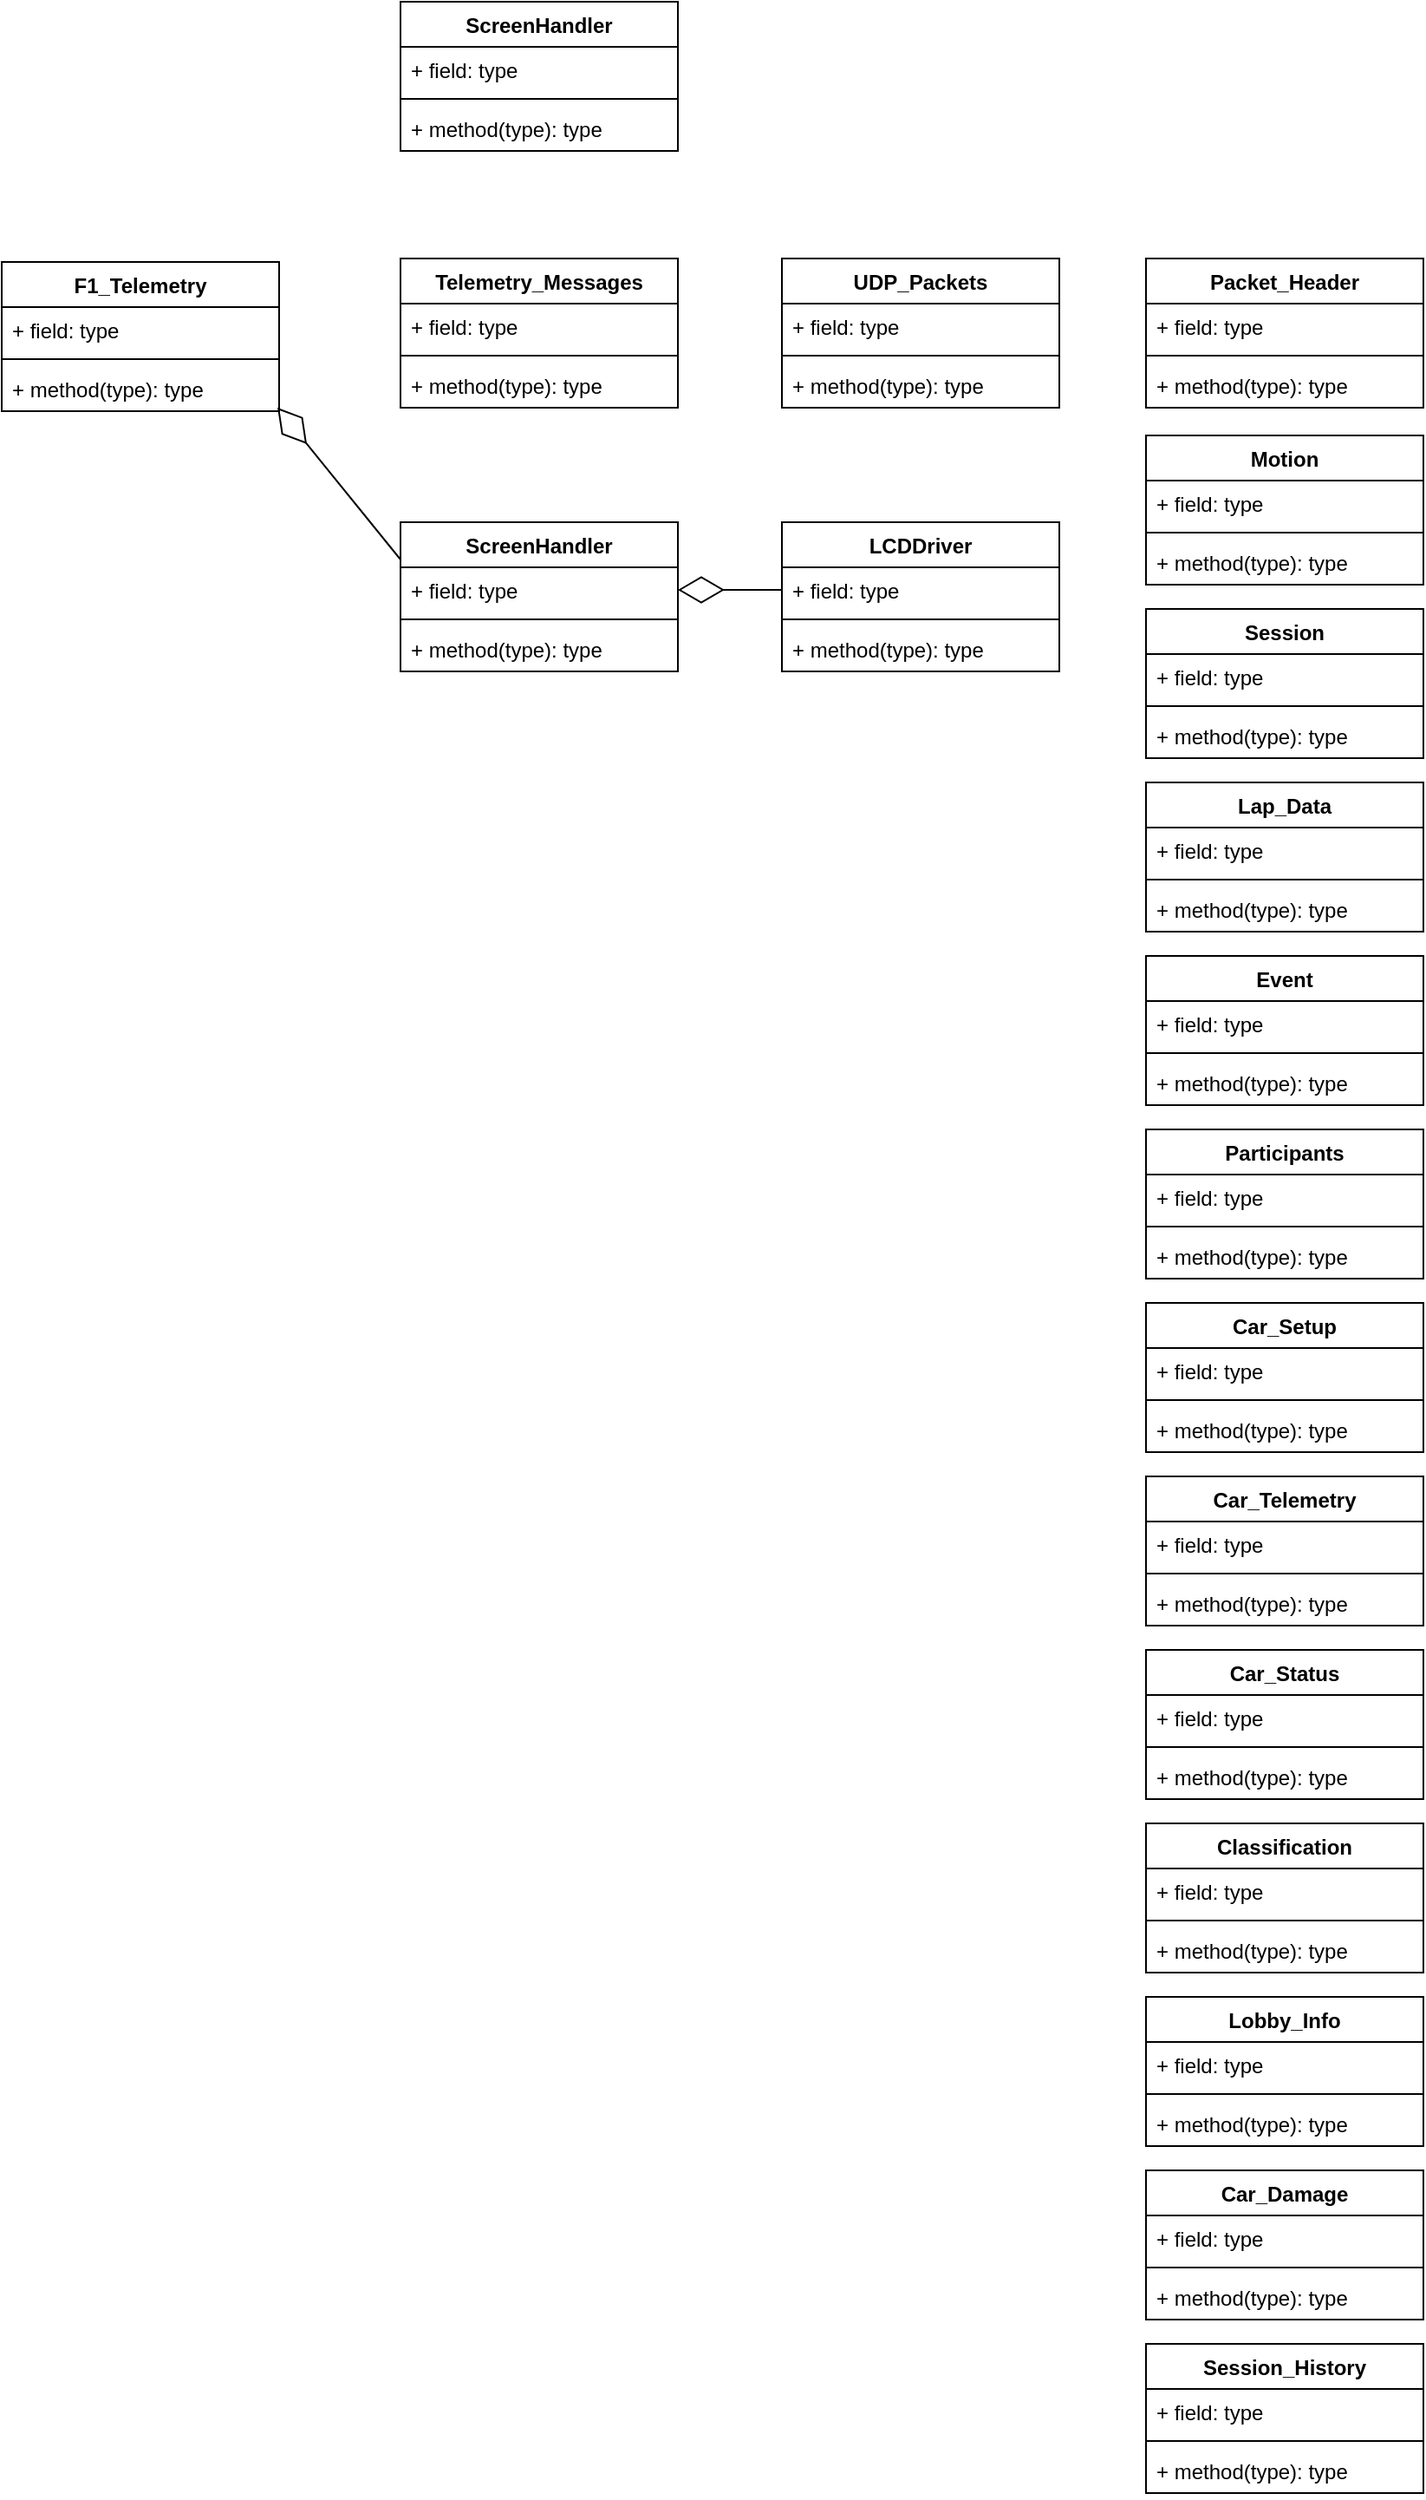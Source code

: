<mxfile version="16.2.1" type="device"><diagram name="Page-1" id="c4acf3e9-155e-7222-9cf6-157b1a14988f"><mxGraphModel dx="1422" dy="762" grid="1" gridSize="10" guides="1" tooltips="1" connect="1" arrows="1" fold="1" page="1" pageScale="1" pageWidth="1169" pageHeight="827" background="none" math="0" shadow="0"><root><mxCell id="0"/><mxCell id="1" parent="0"/><mxCell id="bPLm6NgxN6ok5mDcCrMz-1" value="F1_Telemetry" style="swimlane;fontStyle=1;align=center;verticalAlign=top;childLayout=stackLayout;horizontal=1;startSize=26;horizontalStack=0;resizeParent=1;resizeParentMax=0;resizeLast=0;collapsible=1;marginBottom=0;" vertex="1" parent="1"><mxGeometry x="150" y="260" width="160" height="86" as="geometry"/></mxCell><mxCell id="bPLm6NgxN6ok5mDcCrMz-2" value="+ field: type" style="text;strokeColor=none;fillColor=none;align=left;verticalAlign=top;spacingLeft=4;spacingRight=4;overflow=hidden;rotatable=0;points=[[0,0.5],[1,0.5]];portConstraint=eastwest;" vertex="1" parent="bPLm6NgxN6ok5mDcCrMz-1"><mxGeometry y="26" width="160" height="26" as="geometry"/></mxCell><mxCell id="bPLm6NgxN6ok5mDcCrMz-3" value="" style="line;strokeWidth=1;fillColor=none;align=left;verticalAlign=middle;spacingTop=-1;spacingLeft=3;spacingRight=3;rotatable=0;labelPosition=right;points=[];portConstraint=eastwest;" vertex="1" parent="bPLm6NgxN6ok5mDcCrMz-1"><mxGeometry y="52" width="160" height="8" as="geometry"/></mxCell><mxCell id="bPLm6NgxN6ok5mDcCrMz-4" value="+ method(type): type" style="text;strokeColor=none;fillColor=none;align=left;verticalAlign=top;spacingLeft=4;spacingRight=4;overflow=hidden;rotatable=0;points=[[0,0.5],[1,0.5]];portConstraint=eastwest;" vertex="1" parent="bPLm6NgxN6ok5mDcCrMz-1"><mxGeometry y="60" width="160" height="26" as="geometry"/></mxCell><mxCell id="bPLm6NgxN6ok5mDcCrMz-5" value="ScreenHandler" style="swimlane;fontStyle=1;align=center;verticalAlign=top;childLayout=stackLayout;horizontal=1;startSize=26;horizontalStack=0;resizeParent=1;resizeParentMax=0;resizeLast=0;collapsible=1;marginBottom=0;" vertex="1" parent="1"><mxGeometry x="380" y="410" width="160" height="86" as="geometry"/></mxCell><mxCell id="bPLm6NgxN6ok5mDcCrMz-6" value="+ field: type" style="text;strokeColor=none;fillColor=none;align=left;verticalAlign=top;spacingLeft=4;spacingRight=4;overflow=hidden;rotatable=0;points=[[0,0.5],[1,0.5]];portConstraint=eastwest;" vertex="1" parent="bPLm6NgxN6ok5mDcCrMz-5"><mxGeometry y="26" width="160" height="26" as="geometry"/></mxCell><mxCell id="bPLm6NgxN6ok5mDcCrMz-7" value="" style="line;strokeWidth=1;fillColor=none;align=left;verticalAlign=middle;spacingTop=-1;spacingLeft=3;spacingRight=3;rotatable=0;labelPosition=right;points=[];portConstraint=eastwest;" vertex="1" parent="bPLm6NgxN6ok5mDcCrMz-5"><mxGeometry y="52" width="160" height="8" as="geometry"/></mxCell><mxCell id="bPLm6NgxN6ok5mDcCrMz-8" value="+ method(type): type" style="text;strokeColor=none;fillColor=none;align=left;verticalAlign=top;spacingLeft=4;spacingRight=4;overflow=hidden;rotatable=0;points=[[0,0.5],[1,0.5]];portConstraint=eastwest;" vertex="1" parent="bPLm6NgxN6ok5mDcCrMz-5"><mxGeometry y="60" width="160" height="26" as="geometry"/></mxCell><mxCell id="bPLm6NgxN6ok5mDcCrMz-9" value="" style="endArrow=diamondThin;endFill=0;endSize=24;html=1;rounded=0;entryX=0.994;entryY=0.923;entryDx=0;entryDy=0;exitX=0;exitY=0.25;exitDx=0;exitDy=0;entryPerimeter=0;" edge="1" parent="1" source="bPLm6NgxN6ok5mDcCrMz-5" target="bPLm6NgxN6ok5mDcCrMz-4"><mxGeometry width="160" relative="1" as="geometry"><mxPoint x="110" y="450" as="sourcePoint"/><mxPoint x="270" y="450" as="targetPoint"/></mxGeometry></mxCell><mxCell id="bPLm6NgxN6ok5mDcCrMz-10" value="LCDDriver" style="swimlane;fontStyle=1;align=center;verticalAlign=top;childLayout=stackLayout;horizontal=1;startSize=26;horizontalStack=0;resizeParent=1;resizeParentMax=0;resizeLast=0;collapsible=1;marginBottom=0;" vertex="1" parent="1"><mxGeometry x="600" y="410" width="160" height="86" as="geometry"/></mxCell><mxCell id="bPLm6NgxN6ok5mDcCrMz-11" value="+ field: type" style="text;strokeColor=none;fillColor=none;align=left;verticalAlign=top;spacingLeft=4;spacingRight=4;overflow=hidden;rotatable=0;points=[[0,0.5],[1,0.5]];portConstraint=eastwest;" vertex="1" parent="bPLm6NgxN6ok5mDcCrMz-10"><mxGeometry y="26" width="160" height="26" as="geometry"/></mxCell><mxCell id="bPLm6NgxN6ok5mDcCrMz-12" value="" style="line;strokeWidth=1;fillColor=none;align=left;verticalAlign=middle;spacingTop=-1;spacingLeft=3;spacingRight=3;rotatable=0;labelPosition=right;points=[];portConstraint=eastwest;" vertex="1" parent="bPLm6NgxN6ok5mDcCrMz-10"><mxGeometry y="52" width="160" height="8" as="geometry"/></mxCell><mxCell id="bPLm6NgxN6ok5mDcCrMz-13" value="+ method(type): type" style="text;strokeColor=none;fillColor=none;align=left;verticalAlign=top;spacingLeft=4;spacingRight=4;overflow=hidden;rotatable=0;points=[[0,0.5],[1,0.5]];portConstraint=eastwest;" vertex="1" parent="bPLm6NgxN6ok5mDcCrMz-10"><mxGeometry y="60" width="160" height="26" as="geometry"/></mxCell><mxCell id="bPLm6NgxN6ok5mDcCrMz-14" value="" style="endArrow=diamondThin;endFill=0;endSize=24;html=1;rounded=0;entryX=1;entryY=0.5;entryDx=0;entryDy=0;exitX=0;exitY=0.5;exitDx=0;exitDy=0;" edge="1" parent="1" source="bPLm6NgxN6ok5mDcCrMz-11" target="bPLm6NgxN6ok5mDcCrMz-6"><mxGeometry width="160" relative="1" as="geometry"><mxPoint x="580" y="620" as="sourcePoint"/><mxPoint x="740" y="620" as="targetPoint"/></mxGeometry></mxCell><mxCell id="bPLm6NgxN6ok5mDcCrMz-15" value="Telemetry_Messages" style="swimlane;fontStyle=1;align=center;verticalAlign=top;childLayout=stackLayout;horizontal=1;startSize=26;horizontalStack=0;resizeParent=1;resizeParentMax=0;resizeLast=0;collapsible=1;marginBottom=0;" vertex="1" parent="1"><mxGeometry x="380" y="258" width="160" height="86" as="geometry"/></mxCell><mxCell id="bPLm6NgxN6ok5mDcCrMz-16" value="+ field: type" style="text;strokeColor=none;fillColor=none;align=left;verticalAlign=top;spacingLeft=4;spacingRight=4;overflow=hidden;rotatable=0;points=[[0,0.5],[1,0.5]];portConstraint=eastwest;" vertex="1" parent="bPLm6NgxN6ok5mDcCrMz-15"><mxGeometry y="26" width="160" height="26" as="geometry"/></mxCell><mxCell id="bPLm6NgxN6ok5mDcCrMz-17" value="" style="line;strokeWidth=1;fillColor=none;align=left;verticalAlign=middle;spacingTop=-1;spacingLeft=3;spacingRight=3;rotatable=0;labelPosition=right;points=[];portConstraint=eastwest;" vertex="1" parent="bPLm6NgxN6ok5mDcCrMz-15"><mxGeometry y="52" width="160" height="8" as="geometry"/></mxCell><mxCell id="bPLm6NgxN6ok5mDcCrMz-18" value="+ method(type): type" style="text;strokeColor=none;fillColor=none;align=left;verticalAlign=top;spacingLeft=4;spacingRight=4;overflow=hidden;rotatable=0;points=[[0,0.5],[1,0.5]];portConstraint=eastwest;" vertex="1" parent="bPLm6NgxN6ok5mDcCrMz-15"><mxGeometry y="60" width="160" height="26" as="geometry"/></mxCell><mxCell id="bPLm6NgxN6ok5mDcCrMz-19" value="UDP_Packets" style="swimlane;fontStyle=1;align=center;verticalAlign=top;childLayout=stackLayout;horizontal=1;startSize=26;horizontalStack=0;resizeParent=1;resizeParentMax=0;resizeLast=0;collapsible=1;marginBottom=0;" vertex="1" parent="1"><mxGeometry x="600" y="258" width="160" height="86" as="geometry"/></mxCell><mxCell id="bPLm6NgxN6ok5mDcCrMz-20" value="+ field: type" style="text;strokeColor=none;fillColor=none;align=left;verticalAlign=top;spacingLeft=4;spacingRight=4;overflow=hidden;rotatable=0;points=[[0,0.5],[1,0.5]];portConstraint=eastwest;" vertex="1" parent="bPLm6NgxN6ok5mDcCrMz-19"><mxGeometry y="26" width="160" height="26" as="geometry"/></mxCell><mxCell id="bPLm6NgxN6ok5mDcCrMz-21" value="" style="line;strokeWidth=1;fillColor=none;align=left;verticalAlign=middle;spacingTop=-1;spacingLeft=3;spacingRight=3;rotatable=0;labelPosition=right;points=[];portConstraint=eastwest;" vertex="1" parent="bPLm6NgxN6ok5mDcCrMz-19"><mxGeometry y="52" width="160" height="8" as="geometry"/></mxCell><mxCell id="bPLm6NgxN6ok5mDcCrMz-22" value="+ method(type): type" style="text;strokeColor=none;fillColor=none;align=left;verticalAlign=top;spacingLeft=4;spacingRight=4;overflow=hidden;rotatable=0;points=[[0,0.5],[1,0.5]];portConstraint=eastwest;" vertex="1" parent="bPLm6NgxN6ok5mDcCrMz-19"><mxGeometry y="60" width="160" height="26" as="geometry"/></mxCell><mxCell id="bPLm6NgxN6ok5mDcCrMz-23" value="Packet_Header" style="swimlane;fontStyle=1;align=center;verticalAlign=top;childLayout=stackLayout;horizontal=1;startSize=26;horizontalStack=0;resizeParent=1;resizeParentMax=0;resizeLast=0;collapsible=1;marginBottom=0;" vertex="1" parent="1"><mxGeometry x="810" y="258" width="160" height="86" as="geometry"/></mxCell><mxCell id="bPLm6NgxN6ok5mDcCrMz-24" value="+ field: type" style="text;strokeColor=none;fillColor=none;align=left;verticalAlign=top;spacingLeft=4;spacingRight=4;overflow=hidden;rotatable=0;points=[[0,0.5],[1,0.5]];portConstraint=eastwest;" vertex="1" parent="bPLm6NgxN6ok5mDcCrMz-23"><mxGeometry y="26" width="160" height="26" as="geometry"/></mxCell><mxCell id="bPLm6NgxN6ok5mDcCrMz-25" value="" style="line;strokeWidth=1;fillColor=none;align=left;verticalAlign=middle;spacingTop=-1;spacingLeft=3;spacingRight=3;rotatable=0;labelPosition=right;points=[];portConstraint=eastwest;" vertex="1" parent="bPLm6NgxN6ok5mDcCrMz-23"><mxGeometry y="52" width="160" height="8" as="geometry"/></mxCell><mxCell id="bPLm6NgxN6ok5mDcCrMz-26" value="+ method(type): type" style="text;strokeColor=none;fillColor=none;align=left;verticalAlign=top;spacingLeft=4;spacingRight=4;overflow=hidden;rotatable=0;points=[[0,0.5],[1,0.5]];portConstraint=eastwest;" vertex="1" parent="bPLm6NgxN6ok5mDcCrMz-23"><mxGeometry y="60" width="160" height="26" as="geometry"/></mxCell><mxCell id="bPLm6NgxN6ok5mDcCrMz-27" value="Motion" style="swimlane;fontStyle=1;align=center;verticalAlign=top;childLayout=stackLayout;horizontal=1;startSize=26;horizontalStack=0;resizeParent=1;resizeParentMax=0;resizeLast=0;collapsible=1;marginBottom=0;" vertex="1" parent="1"><mxGeometry x="810" y="360" width="160" height="86" as="geometry"/></mxCell><mxCell id="bPLm6NgxN6ok5mDcCrMz-28" value="+ field: type" style="text;strokeColor=none;fillColor=none;align=left;verticalAlign=top;spacingLeft=4;spacingRight=4;overflow=hidden;rotatable=0;points=[[0,0.5],[1,0.5]];portConstraint=eastwest;" vertex="1" parent="bPLm6NgxN6ok5mDcCrMz-27"><mxGeometry y="26" width="160" height="26" as="geometry"/></mxCell><mxCell id="bPLm6NgxN6ok5mDcCrMz-29" value="" style="line;strokeWidth=1;fillColor=none;align=left;verticalAlign=middle;spacingTop=-1;spacingLeft=3;spacingRight=3;rotatable=0;labelPosition=right;points=[];portConstraint=eastwest;" vertex="1" parent="bPLm6NgxN6ok5mDcCrMz-27"><mxGeometry y="52" width="160" height="8" as="geometry"/></mxCell><mxCell id="bPLm6NgxN6ok5mDcCrMz-30" value="+ method(type): type" style="text;strokeColor=none;fillColor=none;align=left;verticalAlign=top;spacingLeft=4;spacingRight=4;overflow=hidden;rotatable=0;points=[[0,0.5],[1,0.5]];portConstraint=eastwest;" vertex="1" parent="bPLm6NgxN6ok5mDcCrMz-27"><mxGeometry y="60" width="160" height="26" as="geometry"/></mxCell><mxCell id="bPLm6NgxN6ok5mDcCrMz-31" value="Session" style="swimlane;fontStyle=1;align=center;verticalAlign=top;childLayout=stackLayout;horizontal=1;startSize=26;horizontalStack=0;resizeParent=1;resizeParentMax=0;resizeLast=0;collapsible=1;marginBottom=0;" vertex="1" parent="1"><mxGeometry x="810" y="460" width="160" height="86" as="geometry"/></mxCell><mxCell id="bPLm6NgxN6ok5mDcCrMz-32" value="+ field: type" style="text;strokeColor=none;fillColor=none;align=left;verticalAlign=top;spacingLeft=4;spacingRight=4;overflow=hidden;rotatable=0;points=[[0,0.5],[1,0.5]];portConstraint=eastwest;" vertex="1" parent="bPLm6NgxN6ok5mDcCrMz-31"><mxGeometry y="26" width="160" height="26" as="geometry"/></mxCell><mxCell id="bPLm6NgxN6ok5mDcCrMz-33" value="" style="line;strokeWidth=1;fillColor=none;align=left;verticalAlign=middle;spacingTop=-1;spacingLeft=3;spacingRight=3;rotatable=0;labelPosition=right;points=[];portConstraint=eastwest;" vertex="1" parent="bPLm6NgxN6ok5mDcCrMz-31"><mxGeometry y="52" width="160" height="8" as="geometry"/></mxCell><mxCell id="bPLm6NgxN6ok5mDcCrMz-34" value="+ method(type): type" style="text;strokeColor=none;fillColor=none;align=left;verticalAlign=top;spacingLeft=4;spacingRight=4;overflow=hidden;rotatable=0;points=[[0,0.5],[1,0.5]];portConstraint=eastwest;" vertex="1" parent="bPLm6NgxN6ok5mDcCrMz-31"><mxGeometry y="60" width="160" height="26" as="geometry"/></mxCell><mxCell id="bPLm6NgxN6ok5mDcCrMz-35" value="Lap_Data" style="swimlane;fontStyle=1;align=center;verticalAlign=top;childLayout=stackLayout;horizontal=1;startSize=26;horizontalStack=0;resizeParent=1;resizeParentMax=0;resizeLast=0;collapsible=1;marginBottom=0;" vertex="1" parent="1"><mxGeometry x="810" y="560" width="160" height="86" as="geometry"/></mxCell><mxCell id="bPLm6NgxN6ok5mDcCrMz-36" value="+ field: type" style="text;strokeColor=none;fillColor=none;align=left;verticalAlign=top;spacingLeft=4;spacingRight=4;overflow=hidden;rotatable=0;points=[[0,0.5],[1,0.5]];portConstraint=eastwest;" vertex="1" parent="bPLm6NgxN6ok5mDcCrMz-35"><mxGeometry y="26" width="160" height="26" as="geometry"/></mxCell><mxCell id="bPLm6NgxN6ok5mDcCrMz-37" value="" style="line;strokeWidth=1;fillColor=none;align=left;verticalAlign=middle;spacingTop=-1;spacingLeft=3;spacingRight=3;rotatable=0;labelPosition=right;points=[];portConstraint=eastwest;" vertex="1" parent="bPLm6NgxN6ok5mDcCrMz-35"><mxGeometry y="52" width="160" height="8" as="geometry"/></mxCell><mxCell id="bPLm6NgxN6ok5mDcCrMz-38" value="+ method(type): type" style="text;strokeColor=none;fillColor=none;align=left;verticalAlign=top;spacingLeft=4;spacingRight=4;overflow=hidden;rotatable=0;points=[[0,0.5],[1,0.5]];portConstraint=eastwest;" vertex="1" parent="bPLm6NgxN6ok5mDcCrMz-35"><mxGeometry y="60" width="160" height="26" as="geometry"/></mxCell><mxCell id="bPLm6NgxN6ok5mDcCrMz-39" value="Event" style="swimlane;fontStyle=1;align=center;verticalAlign=top;childLayout=stackLayout;horizontal=1;startSize=26;horizontalStack=0;resizeParent=1;resizeParentMax=0;resizeLast=0;collapsible=1;marginBottom=0;" vertex="1" parent="1"><mxGeometry x="810" y="660" width="160" height="86" as="geometry"/></mxCell><mxCell id="bPLm6NgxN6ok5mDcCrMz-40" value="+ field: type" style="text;strokeColor=none;fillColor=none;align=left;verticalAlign=top;spacingLeft=4;spacingRight=4;overflow=hidden;rotatable=0;points=[[0,0.5],[1,0.5]];portConstraint=eastwest;" vertex="1" parent="bPLm6NgxN6ok5mDcCrMz-39"><mxGeometry y="26" width="160" height="26" as="geometry"/></mxCell><mxCell id="bPLm6NgxN6ok5mDcCrMz-41" value="" style="line;strokeWidth=1;fillColor=none;align=left;verticalAlign=middle;spacingTop=-1;spacingLeft=3;spacingRight=3;rotatable=0;labelPosition=right;points=[];portConstraint=eastwest;" vertex="1" parent="bPLm6NgxN6ok5mDcCrMz-39"><mxGeometry y="52" width="160" height="8" as="geometry"/></mxCell><mxCell id="bPLm6NgxN6ok5mDcCrMz-42" value="+ method(type): type" style="text;strokeColor=none;fillColor=none;align=left;verticalAlign=top;spacingLeft=4;spacingRight=4;overflow=hidden;rotatable=0;points=[[0,0.5],[1,0.5]];portConstraint=eastwest;" vertex="1" parent="bPLm6NgxN6ok5mDcCrMz-39"><mxGeometry y="60" width="160" height="26" as="geometry"/></mxCell><mxCell id="bPLm6NgxN6ok5mDcCrMz-43" value="Participants" style="swimlane;fontStyle=1;align=center;verticalAlign=top;childLayout=stackLayout;horizontal=1;startSize=26;horizontalStack=0;resizeParent=1;resizeParentMax=0;resizeLast=0;collapsible=1;marginBottom=0;" vertex="1" parent="1"><mxGeometry x="810" y="760" width="160" height="86" as="geometry"/></mxCell><mxCell id="bPLm6NgxN6ok5mDcCrMz-44" value="+ field: type" style="text;strokeColor=none;fillColor=none;align=left;verticalAlign=top;spacingLeft=4;spacingRight=4;overflow=hidden;rotatable=0;points=[[0,0.5],[1,0.5]];portConstraint=eastwest;" vertex="1" parent="bPLm6NgxN6ok5mDcCrMz-43"><mxGeometry y="26" width="160" height="26" as="geometry"/></mxCell><mxCell id="bPLm6NgxN6ok5mDcCrMz-45" value="" style="line;strokeWidth=1;fillColor=none;align=left;verticalAlign=middle;spacingTop=-1;spacingLeft=3;spacingRight=3;rotatable=0;labelPosition=right;points=[];portConstraint=eastwest;" vertex="1" parent="bPLm6NgxN6ok5mDcCrMz-43"><mxGeometry y="52" width="160" height="8" as="geometry"/></mxCell><mxCell id="bPLm6NgxN6ok5mDcCrMz-46" value="+ method(type): type" style="text;strokeColor=none;fillColor=none;align=left;verticalAlign=top;spacingLeft=4;spacingRight=4;overflow=hidden;rotatable=0;points=[[0,0.5],[1,0.5]];portConstraint=eastwest;" vertex="1" parent="bPLm6NgxN6ok5mDcCrMz-43"><mxGeometry y="60" width="160" height="26" as="geometry"/></mxCell><mxCell id="bPLm6NgxN6ok5mDcCrMz-47" value="Car_Setup" style="swimlane;fontStyle=1;align=center;verticalAlign=top;childLayout=stackLayout;horizontal=1;startSize=26;horizontalStack=0;resizeParent=1;resizeParentMax=0;resizeLast=0;collapsible=1;marginBottom=0;" vertex="1" parent="1"><mxGeometry x="810" y="860" width="160" height="86" as="geometry"/></mxCell><mxCell id="bPLm6NgxN6ok5mDcCrMz-48" value="+ field: type" style="text;strokeColor=none;fillColor=none;align=left;verticalAlign=top;spacingLeft=4;spacingRight=4;overflow=hidden;rotatable=0;points=[[0,0.5],[1,0.5]];portConstraint=eastwest;" vertex="1" parent="bPLm6NgxN6ok5mDcCrMz-47"><mxGeometry y="26" width="160" height="26" as="geometry"/></mxCell><mxCell id="bPLm6NgxN6ok5mDcCrMz-49" value="" style="line;strokeWidth=1;fillColor=none;align=left;verticalAlign=middle;spacingTop=-1;spacingLeft=3;spacingRight=3;rotatable=0;labelPosition=right;points=[];portConstraint=eastwest;" vertex="1" parent="bPLm6NgxN6ok5mDcCrMz-47"><mxGeometry y="52" width="160" height="8" as="geometry"/></mxCell><mxCell id="bPLm6NgxN6ok5mDcCrMz-50" value="+ method(type): type" style="text;strokeColor=none;fillColor=none;align=left;verticalAlign=top;spacingLeft=4;spacingRight=4;overflow=hidden;rotatable=0;points=[[0,0.5],[1,0.5]];portConstraint=eastwest;" vertex="1" parent="bPLm6NgxN6ok5mDcCrMz-47"><mxGeometry y="60" width="160" height="26" as="geometry"/></mxCell><mxCell id="bPLm6NgxN6ok5mDcCrMz-51" value="Car_Telemetry" style="swimlane;fontStyle=1;align=center;verticalAlign=top;childLayout=stackLayout;horizontal=1;startSize=26;horizontalStack=0;resizeParent=1;resizeParentMax=0;resizeLast=0;collapsible=1;marginBottom=0;" vertex="1" parent="1"><mxGeometry x="810" y="960" width="160" height="86" as="geometry"/></mxCell><mxCell id="bPLm6NgxN6ok5mDcCrMz-52" value="+ field: type" style="text;strokeColor=none;fillColor=none;align=left;verticalAlign=top;spacingLeft=4;spacingRight=4;overflow=hidden;rotatable=0;points=[[0,0.5],[1,0.5]];portConstraint=eastwest;" vertex="1" parent="bPLm6NgxN6ok5mDcCrMz-51"><mxGeometry y="26" width="160" height="26" as="geometry"/></mxCell><mxCell id="bPLm6NgxN6ok5mDcCrMz-53" value="" style="line;strokeWidth=1;fillColor=none;align=left;verticalAlign=middle;spacingTop=-1;spacingLeft=3;spacingRight=3;rotatable=0;labelPosition=right;points=[];portConstraint=eastwest;" vertex="1" parent="bPLm6NgxN6ok5mDcCrMz-51"><mxGeometry y="52" width="160" height="8" as="geometry"/></mxCell><mxCell id="bPLm6NgxN6ok5mDcCrMz-54" value="+ method(type): type" style="text;strokeColor=none;fillColor=none;align=left;verticalAlign=top;spacingLeft=4;spacingRight=4;overflow=hidden;rotatable=0;points=[[0,0.5],[1,0.5]];portConstraint=eastwest;" vertex="1" parent="bPLm6NgxN6ok5mDcCrMz-51"><mxGeometry y="60" width="160" height="26" as="geometry"/></mxCell><mxCell id="bPLm6NgxN6ok5mDcCrMz-55" value="Car_Status" style="swimlane;fontStyle=1;align=center;verticalAlign=top;childLayout=stackLayout;horizontal=1;startSize=26;horizontalStack=0;resizeParent=1;resizeParentMax=0;resizeLast=0;collapsible=1;marginBottom=0;" vertex="1" parent="1"><mxGeometry x="810" y="1060" width="160" height="86" as="geometry"/></mxCell><mxCell id="bPLm6NgxN6ok5mDcCrMz-56" value="+ field: type" style="text;strokeColor=none;fillColor=none;align=left;verticalAlign=top;spacingLeft=4;spacingRight=4;overflow=hidden;rotatable=0;points=[[0,0.5],[1,0.5]];portConstraint=eastwest;" vertex="1" parent="bPLm6NgxN6ok5mDcCrMz-55"><mxGeometry y="26" width="160" height="26" as="geometry"/></mxCell><mxCell id="bPLm6NgxN6ok5mDcCrMz-57" value="" style="line;strokeWidth=1;fillColor=none;align=left;verticalAlign=middle;spacingTop=-1;spacingLeft=3;spacingRight=3;rotatable=0;labelPosition=right;points=[];portConstraint=eastwest;" vertex="1" parent="bPLm6NgxN6ok5mDcCrMz-55"><mxGeometry y="52" width="160" height="8" as="geometry"/></mxCell><mxCell id="bPLm6NgxN6ok5mDcCrMz-58" value="+ method(type): type" style="text;strokeColor=none;fillColor=none;align=left;verticalAlign=top;spacingLeft=4;spacingRight=4;overflow=hidden;rotatable=0;points=[[0,0.5],[1,0.5]];portConstraint=eastwest;" vertex="1" parent="bPLm6NgxN6ok5mDcCrMz-55"><mxGeometry y="60" width="160" height="26" as="geometry"/></mxCell><mxCell id="bPLm6NgxN6ok5mDcCrMz-59" value="Classification" style="swimlane;fontStyle=1;align=center;verticalAlign=top;childLayout=stackLayout;horizontal=1;startSize=26;horizontalStack=0;resizeParent=1;resizeParentMax=0;resizeLast=0;collapsible=1;marginBottom=0;" vertex="1" parent="1"><mxGeometry x="810" y="1160" width="160" height="86" as="geometry"/></mxCell><mxCell id="bPLm6NgxN6ok5mDcCrMz-60" value="+ field: type" style="text;strokeColor=none;fillColor=none;align=left;verticalAlign=top;spacingLeft=4;spacingRight=4;overflow=hidden;rotatable=0;points=[[0,0.5],[1,0.5]];portConstraint=eastwest;" vertex="1" parent="bPLm6NgxN6ok5mDcCrMz-59"><mxGeometry y="26" width="160" height="26" as="geometry"/></mxCell><mxCell id="bPLm6NgxN6ok5mDcCrMz-61" value="" style="line;strokeWidth=1;fillColor=none;align=left;verticalAlign=middle;spacingTop=-1;spacingLeft=3;spacingRight=3;rotatable=0;labelPosition=right;points=[];portConstraint=eastwest;" vertex="1" parent="bPLm6NgxN6ok5mDcCrMz-59"><mxGeometry y="52" width="160" height="8" as="geometry"/></mxCell><mxCell id="bPLm6NgxN6ok5mDcCrMz-62" value="+ method(type): type" style="text;strokeColor=none;fillColor=none;align=left;verticalAlign=top;spacingLeft=4;spacingRight=4;overflow=hidden;rotatable=0;points=[[0,0.5],[1,0.5]];portConstraint=eastwest;" vertex="1" parent="bPLm6NgxN6ok5mDcCrMz-59"><mxGeometry y="60" width="160" height="26" as="geometry"/></mxCell><mxCell id="bPLm6NgxN6ok5mDcCrMz-63" value="Lobby_Info" style="swimlane;fontStyle=1;align=center;verticalAlign=top;childLayout=stackLayout;horizontal=1;startSize=26;horizontalStack=0;resizeParent=1;resizeParentMax=0;resizeLast=0;collapsible=1;marginBottom=0;" vertex="1" parent="1"><mxGeometry x="810" y="1260" width="160" height="86" as="geometry"/></mxCell><mxCell id="bPLm6NgxN6ok5mDcCrMz-64" value="+ field: type" style="text;strokeColor=none;fillColor=none;align=left;verticalAlign=top;spacingLeft=4;spacingRight=4;overflow=hidden;rotatable=0;points=[[0,0.5],[1,0.5]];portConstraint=eastwest;" vertex="1" parent="bPLm6NgxN6ok5mDcCrMz-63"><mxGeometry y="26" width="160" height="26" as="geometry"/></mxCell><mxCell id="bPLm6NgxN6ok5mDcCrMz-65" value="" style="line;strokeWidth=1;fillColor=none;align=left;verticalAlign=middle;spacingTop=-1;spacingLeft=3;spacingRight=3;rotatable=0;labelPosition=right;points=[];portConstraint=eastwest;" vertex="1" parent="bPLm6NgxN6ok5mDcCrMz-63"><mxGeometry y="52" width="160" height="8" as="geometry"/></mxCell><mxCell id="bPLm6NgxN6ok5mDcCrMz-66" value="+ method(type): type" style="text;strokeColor=none;fillColor=none;align=left;verticalAlign=top;spacingLeft=4;spacingRight=4;overflow=hidden;rotatable=0;points=[[0,0.5],[1,0.5]];portConstraint=eastwest;" vertex="1" parent="bPLm6NgxN6ok5mDcCrMz-63"><mxGeometry y="60" width="160" height="26" as="geometry"/></mxCell><mxCell id="bPLm6NgxN6ok5mDcCrMz-67" value="Car_Damage" style="swimlane;fontStyle=1;align=center;verticalAlign=top;childLayout=stackLayout;horizontal=1;startSize=26;horizontalStack=0;resizeParent=1;resizeParentMax=0;resizeLast=0;collapsible=1;marginBottom=0;" vertex="1" parent="1"><mxGeometry x="810" y="1360" width="160" height="86" as="geometry"/></mxCell><mxCell id="bPLm6NgxN6ok5mDcCrMz-68" value="+ field: type" style="text;strokeColor=none;fillColor=none;align=left;verticalAlign=top;spacingLeft=4;spacingRight=4;overflow=hidden;rotatable=0;points=[[0,0.5],[1,0.5]];portConstraint=eastwest;" vertex="1" parent="bPLm6NgxN6ok5mDcCrMz-67"><mxGeometry y="26" width="160" height="26" as="geometry"/></mxCell><mxCell id="bPLm6NgxN6ok5mDcCrMz-69" value="" style="line;strokeWidth=1;fillColor=none;align=left;verticalAlign=middle;spacingTop=-1;spacingLeft=3;spacingRight=3;rotatable=0;labelPosition=right;points=[];portConstraint=eastwest;" vertex="1" parent="bPLm6NgxN6ok5mDcCrMz-67"><mxGeometry y="52" width="160" height="8" as="geometry"/></mxCell><mxCell id="bPLm6NgxN6ok5mDcCrMz-70" value="+ method(type): type" style="text;strokeColor=none;fillColor=none;align=left;verticalAlign=top;spacingLeft=4;spacingRight=4;overflow=hidden;rotatable=0;points=[[0,0.5],[1,0.5]];portConstraint=eastwest;" vertex="1" parent="bPLm6NgxN6ok5mDcCrMz-67"><mxGeometry y="60" width="160" height="26" as="geometry"/></mxCell><mxCell id="bPLm6NgxN6ok5mDcCrMz-71" value="Session_History" style="swimlane;fontStyle=1;align=center;verticalAlign=top;childLayout=stackLayout;horizontal=1;startSize=26;horizontalStack=0;resizeParent=1;resizeParentMax=0;resizeLast=0;collapsible=1;marginBottom=0;" vertex="1" parent="1"><mxGeometry x="810" y="1460" width="160" height="86" as="geometry"/></mxCell><mxCell id="bPLm6NgxN6ok5mDcCrMz-72" value="+ field: type" style="text;strokeColor=none;fillColor=none;align=left;verticalAlign=top;spacingLeft=4;spacingRight=4;overflow=hidden;rotatable=0;points=[[0,0.5],[1,0.5]];portConstraint=eastwest;" vertex="1" parent="bPLm6NgxN6ok5mDcCrMz-71"><mxGeometry y="26" width="160" height="26" as="geometry"/></mxCell><mxCell id="bPLm6NgxN6ok5mDcCrMz-73" value="" style="line;strokeWidth=1;fillColor=none;align=left;verticalAlign=middle;spacingTop=-1;spacingLeft=3;spacingRight=3;rotatable=0;labelPosition=right;points=[];portConstraint=eastwest;" vertex="1" parent="bPLm6NgxN6ok5mDcCrMz-71"><mxGeometry y="52" width="160" height="8" as="geometry"/></mxCell><mxCell id="bPLm6NgxN6ok5mDcCrMz-74" value="+ method(type): type" style="text;strokeColor=none;fillColor=none;align=left;verticalAlign=top;spacingLeft=4;spacingRight=4;overflow=hidden;rotatable=0;points=[[0,0.5],[1,0.5]];portConstraint=eastwest;" vertex="1" parent="bPLm6NgxN6ok5mDcCrMz-71"><mxGeometry y="60" width="160" height="26" as="geometry"/></mxCell><mxCell id="bPLm6NgxN6ok5mDcCrMz-75" value="ScreenHandler" style="swimlane;fontStyle=1;align=center;verticalAlign=top;childLayout=stackLayout;horizontal=1;startSize=26;horizontalStack=0;resizeParent=1;resizeParentMax=0;resizeLast=0;collapsible=1;marginBottom=0;" vertex="1" parent="1"><mxGeometry x="380" y="110" width="160" height="86" as="geometry"/></mxCell><mxCell id="bPLm6NgxN6ok5mDcCrMz-76" value="+ field: type" style="text;strokeColor=none;fillColor=none;align=left;verticalAlign=top;spacingLeft=4;spacingRight=4;overflow=hidden;rotatable=0;points=[[0,0.5],[1,0.5]];portConstraint=eastwest;" vertex="1" parent="bPLm6NgxN6ok5mDcCrMz-75"><mxGeometry y="26" width="160" height="26" as="geometry"/></mxCell><mxCell id="bPLm6NgxN6ok5mDcCrMz-77" value="" style="line;strokeWidth=1;fillColor=none;align=left;verticalAlign=middle;spacingTop=-1;spacingLeft=3;spacingRight=3;rotatable=0;labelPosition=right;points=[];portConstraint=eastwest;" vertex="1" parent="bPLm6NgxN6ok5mDcCrMz-75"><mxGeometry y="52" width="160" height="8" as="geometry"/></mxCell><mxCell id="bPLm6NgxN6ok5mDcCrMz-78" value="+ method(type): type" style="text;strokeColor=none;fillColor=none;align=left;verticalAlign=top;spacingLeft=4;spacingRight=4;overflow=hidden;rotatable=0;points=[[0,0.5],[1,0.5]];portConstraint=eastwest;" vertex="1" parent="bPLm6NgxN6ok5mDcCrMz-75"><mxGeometry y="60" width="160" height="26" as="geometry"/></mxCell></root></mxGraphModel></diagram></mxfile>